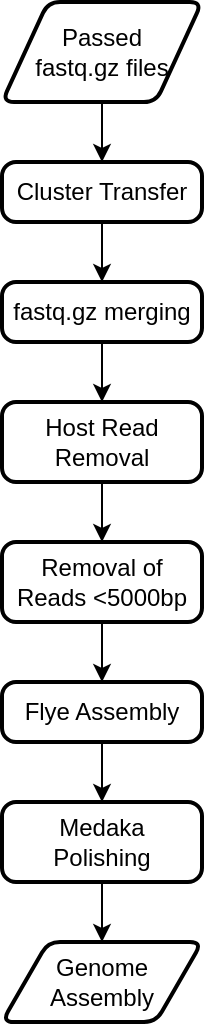 <mxfile version="24.3.0" type="device">
  <diagram name="Page-1" id="b45FouUc8lXgY42eX1oL">
    <mxGraphModel dx="794" dy="412" grid="1" gridSize="10" guides="1" tooltips="1" connect="1" arrows="1" fold="1" page="1" pageScale="1" pageWidth="1169" pageHeight="827" math="0" shadow="0">
      <root>
        <mxCell id="0" />
        <mxCell id="1" parent="0" />
        <mxCell id="QN6HMjbdbFKfMCH5CalK-15" style="edgeStyle=orthogonalEdgeStyle;rounded=0;orthogonalLoop=1;jettySize=auto;html=1;exitX=0.5;exitY=1;exitDx=0;exitDy=0;entryX=0.5;entryY=0;entryDx=0;entryDy=0;" parent="1" source="QN6HMjbdbFKfMCH5CalK-2" target="QN6HMjbdbFKfMCH5CalK-6" edge="1">
          <mxGeometry relative="1" as="geometry" />
        </mxCell>
        <mxCell id="QN6HMjbdbFKfMCH5CalK-2" value="Passed&lt;div&gt;fastq.gz files&lt;/div&gt;" style="shape=parallelogram;html=1;strokeWidth=2;perimeter=parallelogramPerimeter;whiteSpace=wrap;rounded=1;arcSize=12;size=0.23;" parent="1" vertex="1">
          <mxGeometry x="330" y="90" width="100" height="50" as="geometry" />
        </mxCell>
        <mxCell id="QN6HMjbdbFKfMCH5CalK-16" style="edgeStyle=orthogonalEdgeStyle;rounded=0;orthogonalLoop=1;jettySize=auto;html=1;exitX=0.5;exitY=1;exitDx=0;exitDy=0;entryX=0.5;entryY=0;entryDx=0;entryDy=0;" parent="1" source="QN6HMjbdbFKfMCH5CalK-6" target="QN6HMjbdbFKfMCH5CalK-7" edge="1">
          <mxGeometry relative="1" as="geometry" />
        </mxCell>
        <mxCell id="QN6HMjbdbFKfMCH5CalK-6" value="Cluster Transfer" style="rounded=1;whiteSpace=wrap;html=1;absoluteArcSize=1;arcSize=14;strokeWidth=2;" parent="1" vertex="1">
          <mxGeometry x="330" y="170" width="100" height="30" as="geometry" />
        </mxCell>
        <mxCell id="QN6HMjbdbFKfMCH5CalK-17" style="edgeStyle=orthogonalEdgeStyle;rounded=0;orthogonalLoop=1;jettySize=auto;html=1;exitX=0.5;exitY=1;exitDx=0;exitDy=0;entryX=0.5;entryY=0;entryDx=0;entryDy=0;" parent="1" source="QN6HMjbdbFKfMCH5CalK-7" target="QN6HMjbdbFKfMCH5CalK-14" edge="1">
          <mxGeometry relative="1" as="geometry" />
        </mxCell>
        <mxCell id="QN6HMjbdbFKfMCH5CalK-7" value="fastq.gz merging" style="rounded=1;whiteSpace=wrap;html=1;absoluteArcSize=1;arcSize=14;strokeWidth=2;" parent="1" vertex="1">
          <mxGeometry x="330" y="230" width="100" height="30" as="geometry" />
        </mxCell>
        <mxCell id="QN6HMjbdbFKfMCH5CalK-19" style="edgeStyle=orthogonalEdgeStyle;rounded=0;orthogonalLoop=1;jettySize=auto;html=1;exitX=0.5;exitY=1;exitDx=0;exitDy=0;entryX=0.5;entryY=0;entryDx=0;entryDy=0;" parent="1" source="QN6HMjbdbFKfMCH5CalK-9" target="QN6HMjbdbFKfMCH5CalK-11" edge="1">
          <mxGeometry relative="1" as="geometry" />
        </mxCell>
        <mxCell id="QN6HMjbdbFKfMCH5CalK-9" value="Removal of Reads &amp;lt;5000bp" style="rounded=1;whiteSpace=wrap;html=1;absoluteArcSize=1;arcSize=14;strokeWidth=2;" parent="1" vertex="1">
          <mxGeometry x="330" y="360" width="100" height="40" as="geometry" />
        </mxCell>
        <mxCell id="QN6HMjbdbFKfMCH5CalK-20" style="edgeStyle=orthogonalEdgeStyle;rounded=0;orthogonalLoop=1;jettySize=auto;html=1;exitX=0.5;exitY=1;exitDx=0;exitDy=0;entryX=0.5;entryY=0;entryDx=0;entryDy=0;" parent="1" source="QN6HMjbdbFKfMCH5CalK-11" target="QN6HMjbdbFKfMCH5CalK-12" edge="1">
          <mxGeometry relative="1" as="geometry" />
        </mxCell>
        <mxCell id="QN6HMjbdbFKfMCH5CalK-11" value="Flye Assembly" style="rounded=1;whiteSpace=wrap;html=1;absoluteArcSize=1;arcSize=14;strokeWidth=2;" parent="1" vertex="1">
          <mxGeometry x="330" y="430" width="100" height="30" as="geometry" />
        </mxCell>
        <mxCell id="QN6HMjbdbFKfMCH5CalK-21" style="edgeStyle=orthogonalEdgeStyle;rounded=0;orthogonalLoop=1;jettySize=auto;html=1;exitX=0.5;exitY=1;exitDx=0;exitDy=0;entryX=0.5;entryY=0;entryDx=0;entryDy=0;" parent="1" source="QN6HMjbdbFKfMCH5CalK-12" target="QN6HMjbdbFKfMCH5CalK-13" edge="1">
          <mxGeometry relative="1" as="geometry" />
        </mxCell>
        <mxCell id="QN6HMjbdbFKfMCH5CalK-12" value="Medaka&lt;div&gt;Polishing&lt;/div&gt;" style="rounded=1;whiteSpace=wrap;html=1;absoluteArcSize=1;arcSize=14;strokeWidth=2;" parent="1" vertex="1">
          <mxGeometry x="330" y="490" width="100" height="40" as="geometry" />
        </mxCell>
        <mxCell id="QN6HMjbdbFKfMCH5CalK-13" value="Genome Assembly" style="shape=parallelogram;html=1;strokeWidth=2;perimeter=parallelogramPerimeter;whiteSpace=wrap;rounded=1;arcSize=12;size=0.23;" parent="1" vertex="1">
          <mxGeometry x="330" y="560" width="100" height="40" as="geometry" />
        </mxCell>
        <mxCell id="QN6HMjbdbFKfMCH5CalK-18" style="edgeStyle=orthogonalEdgeStyle;rounded=0;orthogonalLoop=1;jettySize=auto;html=1;exitX=0.5;exitY=1;exitDx=0;exitDy=0;entryX=0.5;entryY=0;entryDx=0;entryDy=0;" parent="1" source="QN6HMjbdbFKfMCH5CalK-14" target="QN6HMjbdbFKfMCH5CalK-9" edge="1">
          <mxGeometry relative="1" as="geometry" />
        </mxCell>
        <mxCell id="QN6HMjbdbFKfMCH5CalK-14" value="Host Read Removal" style="rounded=1;whiteSpace=wrap;html=1;absoluteArcSize=1;arcSize=14;strokeWidth=2;" parent="1" vertex="1">
          <mxGeometry x="330" y="290" width="100" height="40" as="geometry" />
        </mxCell>
      </root>
    </mxGraphModel>
  </diagram>
</mxfile>

